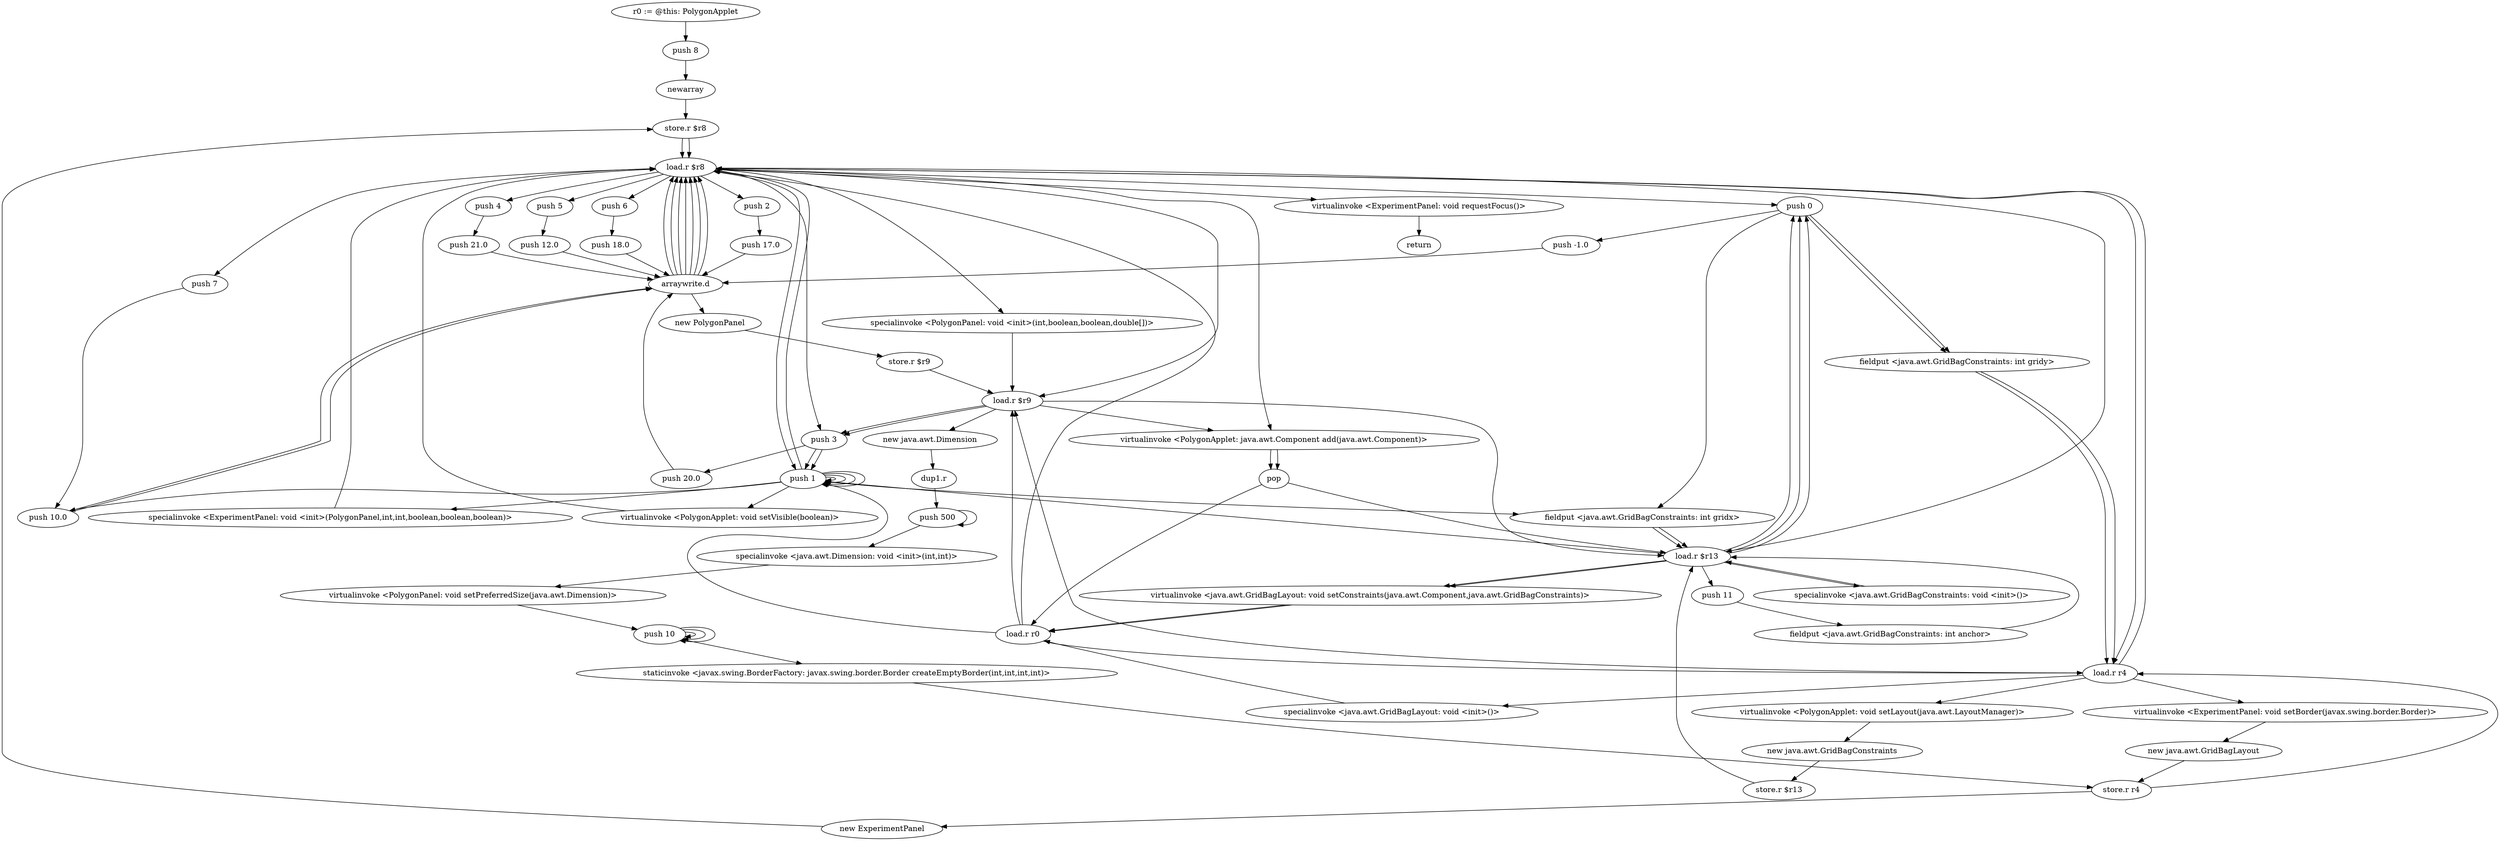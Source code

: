 digraph "" {
    "r0 := @this: PolygonApplet"
    "push 8"
    "r0 := @this: PolygonApplet"->"push 8";
    "newarray"
    "push 8"->"newarray";
    "store.r $r8"
    "newarray"->"store.r $r8";
    "load.r $r8"
    "store.r $r8"->"load.r $r8";
    "push 0"
    "load.r $r8"->"push 0";
    "push -1.0"
    "push 0"->"push -1.0";
    "arraywrite.d"
    "push -1.0"->"arraywrite.d";
    "arraywrite.d"->"load.r $r8";
    "push 1"
    "load.r $r8"->"push 1";
    "push 10.0"
    "push 1"->"push 10.0";
    "push 10.0"->"arraywrite.d";
    "arraywrite.d"->"load.r $r8";
    "push 2"
    "load.r $r8"->"push 2";
    "push 17.0"
    "push 2"->"push 17.0";
    "push 17.0"->"arraywrite.d";
    "arraywrite.d"->"load.r $r8";
    "push 3"
    "load.r $r8"->"push 3";
    "push 20.0"
    "push 3"->"push 20.0";
    "push 20.0"->"arraywrite.d";
    "arraywrite.d"->"load.r $r8";
    "push 4"
    "load.r $r8"->"push 4";
    "push 21.0"
    "push 4"->"push 21.0";
    "push 21.0"->"arraywrite.d";
    "arraywrite.d"->"load.r $r8";
    "push 5"
    "load.r $r8"->"push 5";
    "push 12.0"
    "push 5"->"push 12.0";
    "push 12.0"->"arraywrite.d";
    "arraywrite.d"->"load.r $r8";
    "push 6"
    "load.r $r8"->"push 6";
    "push 18.0"
    "push 6"->"push 18.0";
    "push 18.0"->"arraywrite.d";
    "arraywrite.d"->"load.r $r8";
    "push 7"
    "load.r $r8"->"push 7";
    "push 7"->"push 10.0";
    "push 10.0"->"arraywrite.d";
    "new PolygonPanel"
    "arraywrite.d"->"new PolygonPanel";
    "store.r $r9"
    "new PolygonPanel"->"store.r $r9";
    "load.r $r9"
    "store.r $r9"->"load.r $r9";
    "load.r $r9"->"push 3";
    "push 3"->"push 1";
    "push 1"->"push 1";
    "push 1"->"load.r $r8";
    "specialinvoke <PolygonPanel: void <init>(int,boolean,boolean,double[])>"
    "load.r $r8"->"specialinvoke <PolygonPanel: void <init>(int,boolean,boolean,double[])>";
    "specialinvoke <PolygonPanel: void <init>(int,boolean,boolean,double[])>"->"load.r $r9";
    "new java.awt.Dimension"
    "load.r $r9"->"new java.awt.Dimension";
    "dup1.r"
    "new java.awt.Dimension"->"dup1.r";
    "push 500"
    "dup1.r"->"push 500";
    "push 500"->"push 500";
    "specialinvoke <java.awt.Dimension: void <init>(int,int)>"
    "push 500"->"specialinvoke <java.awt.Dimension: void <init>(int,int)>";
    "virtualinvoke <PolygonPanel: void setPreferredSize(java.awt.Dimension)>"
    "specialinvoke <java.awt.Dimension: void <init>(int,int)>"->"virtualinvoke <PolygonPanel: void setPreferredSize(java.awt.Dimension)>";
    "push 10"
    "virtualinvoke <PolygonPanel: void setPreferredSize(java.awt.Dimension)>"->"push 10";
    "push 10"->"push 10";
    "push 10"->"push 10";
    "push 10"->"push 10";
    "staticinvoke <javax.swing.BorderFactory: javax.swing.border.Border createEmptyBorder(int,int,int,int)>"
    "push 10"->"staticinvoke <javax.swing.BorderFactory: javax.swing.border.Border createEmptyBorder(int,int,int,int)>";
    "store.r r4"
    "staticinvoke <javax.swing.BorderFactory: javax.swing.border.Border createEmptyBorder(int,int,int,int)>"->"store.r r4";
    "new ExperimentPanel"
    "store.r r4"->"new ExperimentPanel";
    "new ExperimentPanel"->"store.r $r8";
    "store.r $r8"->"load.r $r8";
    "load.r $r8"->"load.r $r9";
    "load.r $r9"->"push 3";
    "push 3"->"push 1";
    "push 1"->"push 1";
    "push 1"->"push 1";
    "push 1"->"push 1";
    "specialinvoke <ExperimentPanel: void <init>(PolygonPanel,int,int,boolean,boolean,boolean)>"
    "push 1"->"specialinvoke <ExperimentPanel: void <init>(PolygonPanel,int,int,boolean,boolean,boolean)>";
    "specialinvoke <ExperimentPanel: void <init>(PolygonPanel,int,int,boolean,boolean,boolean)>"->"load.r $r8";
    "load.r r4"
    "load.r $r8"->"load.r r4";
    "virtualinvoke <ExperimentPanel: void setBorder(javax.swing.border.Border)>"
    "load.r r4"->"virtualinvoke <ExperimentPanel: void setBorder(javax.swing.border.Border)>";
    "new java.awt.GridBagLayout"
    "virtualinvoke <ExperimentPanel: void setBorder(javax.swing.border.Border)>"->"new java.awt.GridBagLayout";
    "new java.awt.GridBagLayout"->"store.r r4";
    "store.r r4"->"load.r r4";
    "specialinvoke <java.awt.GridBagLayout: void <init>()>"
    "load.r r4"->"specialinvoke <java.awt.GridBagLayout: void <init>()>";
    "load.r r0"
    "specialinvoke <java.awt.GridBagLayout: void <init>()>"->"load.r r0";
    "load.r r0"->"load.r r4";
    "virtualinvoke <PolygonApplet: void setLayout(java.awt.LayoutManager)>"
    "load.r r4"->"virtualinvoke <PolygonApplet: void setLayout(java.awt.LayoutManager)>";
    "new java.awt.GridBagConstraints"
    "virtualinvoke <PolygonApplet: void setLayout(java.awt.LayoutManager)>"->"new java.awt.GridBagConstraints";
    "store.r $r13"
    "new java.awt.GridBagConstraints"->"store.r $r13";
    "load.r $r13"
    "store.r $r13"->"load.r $r13";
    "specialinvoke <java.awt.GridBagConstraints: void <init>()>"
    "load.r $r13"->"specialinvoke <java.awt.GridBagConstraints: void <init>()>";
    "specialinvoke <java.awt.GridBagConstraints: void <init>()>"->"load.r $r13";
    "push 11"
    "load.r $r13"->"push 11";
    "fieldput <java.awt.GridBagConstraints: int anchor>"
    "push 11"->"fieldput <java.awt.GridBagConstraints: int anchor>";
    "fieldput <java.awt.GridBagConstraints: int anchor>"->"load.r $r13";
    "load.r $r13"->"push 0";
    "fieldput <java.awt.GridBagConstraints: int gridx>"
    "push 0"->"fieldput <java.awt.GridBagConstraints: int gridx>";
    "fieldput <java.awt.GridBagConstraints: int gridx>"->"load.r $r13";
    "load.r $r13"->"push 0";
    "fieldput <java.awt.GridBagConstraints: int gridy>"
    "push 0"->"fieldput <java.awt.GridBagConstraints: int gridy>";
    "fieldput <java.awt.GridBagConstraints: int gridy>"->"load.r r4";
    "load.r r4"->"load.r $r9";
    "load.r $r9"->"load.r $r13";
    "virtualinvoke <java.awt.GridBagLayout: void setConstraints(java.awt.Component,java.awt.GridBagConstraints)>"
    "load.r $r13"->"virtualinvoke <java.awt.GridBagLayout: void setConstraints(java.awt.Component,java.awt.GridBagConstraints)>";
    "virtualinvoke <java.awt.GridBagLayout: void setConstraints(java.awt.Component,java.awt.GridBagConstraints)>"->"load.r r0";
    "load.r r0"->"load.r $r9";
    "virtualinvoke <PolygonApplet: java.awt.Component add(java.awt.Component)>"
    "load.r $r9"->"virtualinvoke <PolygonApplet: java.awt.Component add(java.awt.Component)>";
    "pop"
    "virtualinvoke <PolygonApplet: java.awt.Component add(java.awt.Component)>"->"pop";
    "pop"->"load.r $r13";
    "load.r $r13"->"push 1";
    "push 1"->"fieldput <java.awt.GridBagConstraints: int gridx>";
    "fieldput <java.awt.GridBagConstraints: int gridx>"->"load.r $r13";
    "load.r $r13"->"push 0";
    "push 0"->"fieldput <java.awt.GridBagConstraints: int gridy>";
    "fieldput <java.awt.GridBagConstraints: int gridy>"->"load.r r4";
    "load.r r4"->"load.r $r8";
    "load.r $r8"->"load.r $r13";
    "load.r $r13"->"virtualinvoke <java.awt.GridBagLayout: void setConstraints(java.awt.Component,java.awt.GridBagConstraints)>";
    "virtualinvoke <java.awt.GridBagLayout: void setConstraints(java.awt.Component,java.awt.GridBagConstraints)>"->"load.r r0";
    "load.r r0"->"load.r $r8";
    "load.r $r8"->"virtualinvoke <PolygonApplet: java.awt.Component add(java.awt.Component)>";
    "virtualinvoke <PolygonApplet: java.awt.Component add(java.awt.Component)>"->"pop";
    "pop"->"load.r r0";
    "load.r r0"->"push 1";
    "virtualinvoke <PolygonApplet: void setVisible(boolean)>"
    "push 1"->"virtualinvoke <PolygonApplet: void setVisible(boolean)>";
    "virtualinvoke <PolygonApplet: void setVisible(boolean)>"->"load.r $r8";
    "virtualinvoke <ExperimentPanel: void requestFocus()>"
    "load.r $r8"->"virtualinvoke <ExperimentPanel: void requestFocus()>";
    "return"
    "virtualinvoke <ExperimentPanel: void requestFocus()>"->"return";
}
